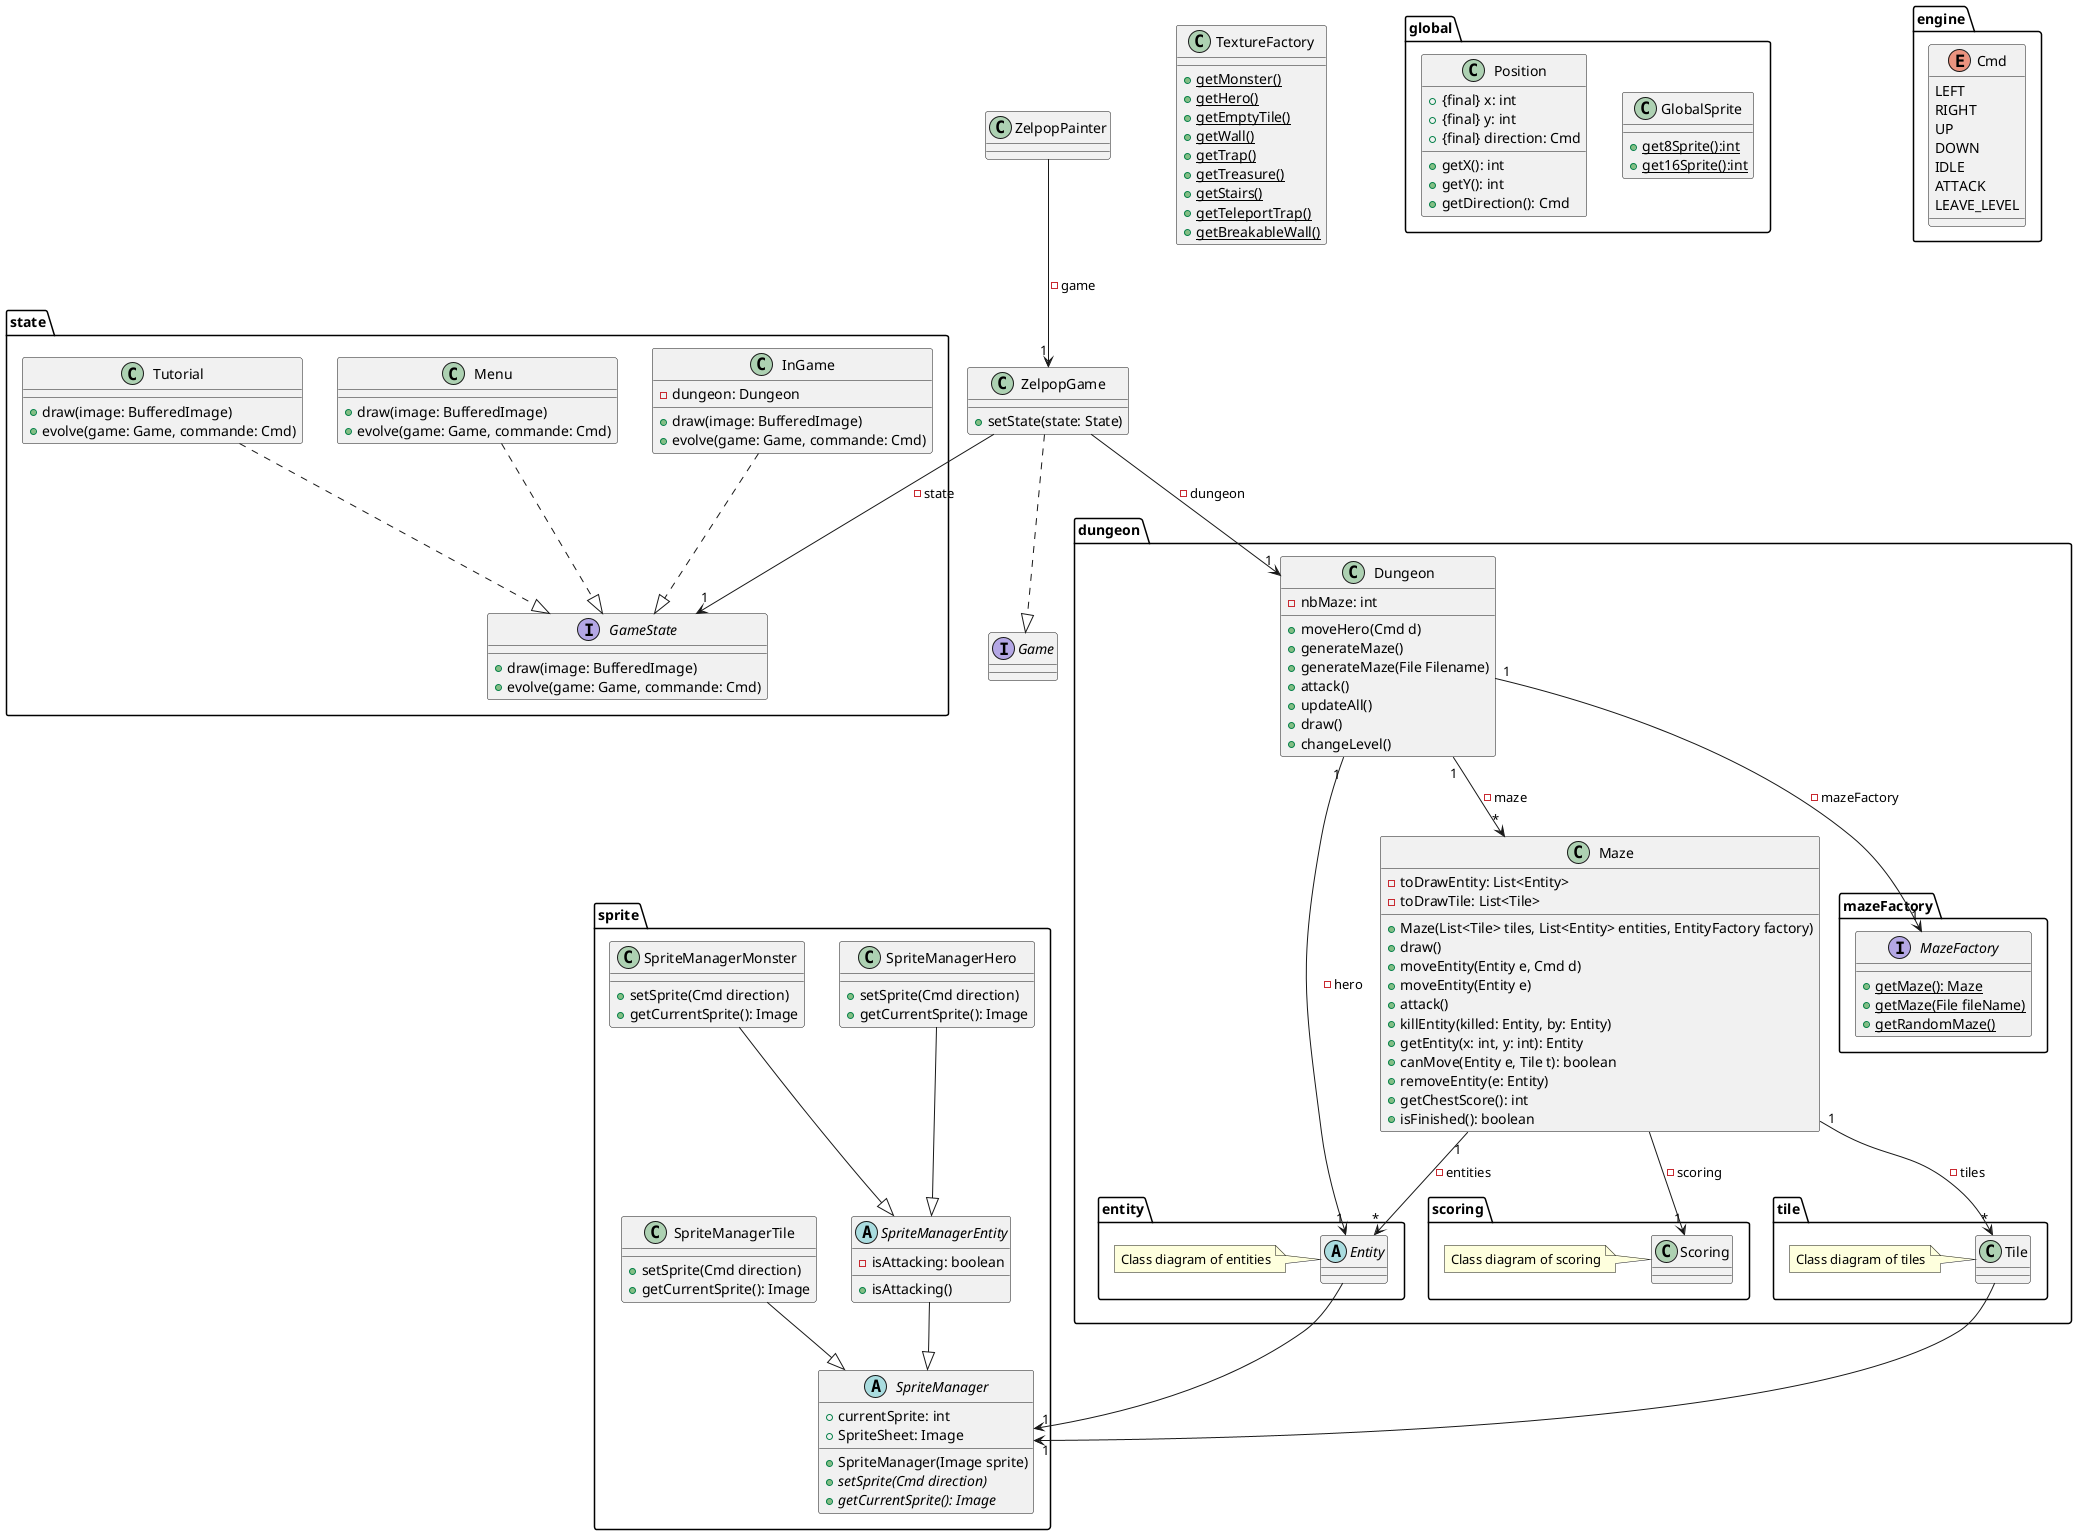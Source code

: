@startuml

class ZelpopGame{
    + setState(state: State)
}

package state{
    interface GameState{
        + draw(image: BufferedImage)
        + evolve(game: Game, commande: Cmd)
    }

    class InGame{
        - dungeon: Dungeon

        + draw(image: BufferedImage)
        + evolve(game: Game, commande: Cmd)
    }

    class Menu{
        + draw(image: BufferedImage)
        + evolve(game: Game, commande: Cmd)
    }

    class Tutorial{
        + draw(image: BufferedImage)
        + evolve(game: Game, commande: Cmd)
    }
}

interface Game{

}

package dungeon{

    class Dungeon{
        - nbMaze: int
        + moveHero(Cmd d)
        + generateMaze()
        + generateMaze(File Filename)
        + attack()
        + updateAll()
        + draw()
        + changeLevel()
    }

    class Maze{
        - toDrawEntity: List<Entity>
        - toDrawTile: List<Tile>
        + Maze(List<Tile> tiles, List<Entity> entities, EntityFactory factory)
        + draw()
        + moveEntity(Entity e, Cmd d)
        + moveEntity(Entity e)
        + attack()
        + killEntity(killed: Entity, by: Entity)
        + getEntity(x: int, y: int): Entity
        + canMove(Entity e, Tile t): boolean
        + removeEntity(e: Entity)
        + getChestScore(): int
        + isFinished(): boolean
    }

    package scoring{

        class Scoring{

        }

        note left: Class diagram of scoring

    }

    package tile{

        class Tile{

        }

        note left: Class diagram of tiles

    }

    package entity{

        abstract Entity{

        }

        note left: Class diagram of entities

    }

    package mazeFactory{

        interface MazeFactory{
            + {static} getMaze(): Maze
            + {static} getMaze(File fileName)
            + {static} getRandomMaze()
        }

    }

}


class ZelpopPainter{

}

class TextureFactory{
    + {static}getMonster()
    + {static}getHero()
    + {static}getEmptyTile()
    + {static}getWall()
    + {static}getTrap()
    + {static}getTreasure()
    + {static}getStairs()
    + {static}getTeleportTrap()
    + {static}getBreakableWall()
}

package sprite{

    abstract SpriteManager{
        + currentSprite: int
        + SpriteSheet: Image
        + SpriteManager(Image sprite)
        + {abstract} setSprite(Cmd direction)
        + {abstract} getCurrentSprite(): Image
    }

    abstract SpriteManagerEntity{
        - isAttacking: boolean
        + isAttacking()
    }

    class SpriteManagerHero{
        + setSprite(Cmd direction)
        + getCurrentSprite(): Image
    }

    class SpriteManagerMonster{
        + setSprite(Cmd direction)
        + getCurrentSprite(): Image
    }

    class SpriteManagerTile{
        + setSprite(Cmd direction)
        + getCurrentSprite(): Image
    }

}

SpriteManagerHero --|> SpriteManagerEntity
SpriteManagerMonster --|> SpriteManagerEntity
SpriteManagerEntity --|> SpriteManager
SpriteManagerTile --|> SpriteManager

package global{

    class GlobalSprite{
        + {static} get8Sprite():int
        + {static} get16Sprite():int
    }

    class Position{
        + {final} x: int
        + {final} y: int
        + {final} direction: Cmd
        + getX(): int
        + getY(): int
        + getDirection(): Cmd
    }

}

package engine{
    enum Cmd{
        LEFT
        RIGHT
        UP
        DOWN
        IDLE
        ATTACK
        LEAVE_LEVEL
    }
}

Dungeon "1" --> "*" Maze: -maze
Dungeon "1" --> "1" MazeFactory: -mazeFactory

Maze "1" --> "*" Tile: -tiles
Maze "1" --> "*" Entity: -entities

ZelpopGame ..|> Game
ZelpopGame --> "1" Dungeon: -dungeon

ZelpopPainter --> "1" ZelpopGame: - game

Dungeon "1" --> "1" Entity : -hero

Tile --> "1" SpriteManager

Entity --> "1" SpriteManager

InGame ..|> GameState
Menu ..|> GameState
Tutorial ..|> GameState

Maze --> "1" Scoring: - scoring

ZelpopGame --> "1" GameState: - state
@enduml